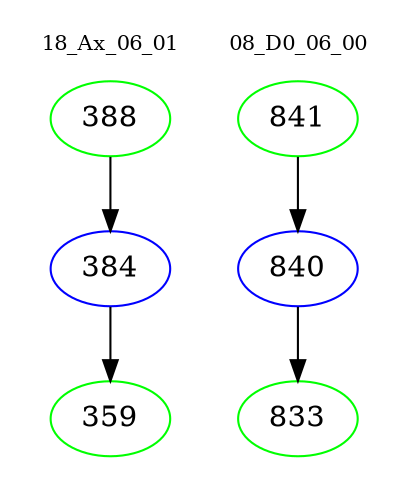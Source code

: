 digraph{
subgraph cluster_0 {
color = white
label = "18_Ax_06_01";
fontsize=10;
T0_388 [label="388", color="green"]
T0_388 -> T0_384 [color="black"]
T0_384 [label="384", color="blue"]
T0_384 -> T0_359 [color="black"]
T0_359 [label="359", color="green"]
}
subgraph cluster_1 {
color = white
label = "08_D0_06_00";
fontsize=10;
T1_841 [label="841", color="green"]
T1_841 -> T1_840 [color="black"]
T1_840 [label="840", color="blue"]
T1_840 -> T1_833 [color="black"]
T1_833 [label="833", color="green"]
}
}
